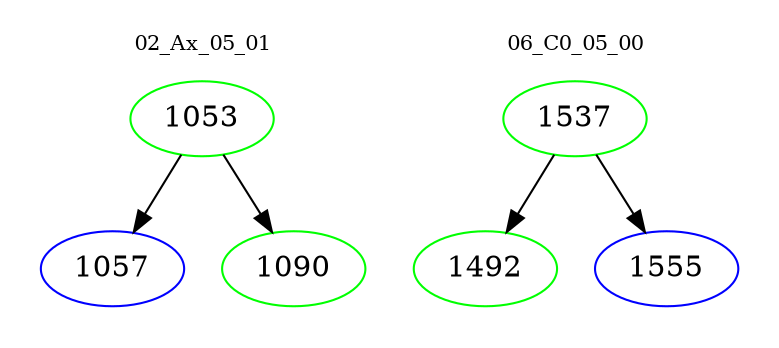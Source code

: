 digraph{
subgraph cluster_0 {
color = white
label = "02_Ax_05_01";
fontsize=10;
T0_1053 [label="1053", color="green"]
T0_1053 -> T0_1057 [color="black"]
T0_1057 [label="1057", color="blue"]
T0_1053 -> T0_1090 [color="black"]
T0_1090 [label="1090", color="green"]
}
subgraph cluster_1 {
color = white
label = "06_C0_05_00";
fontsize=10;
T1_1537 [label="1537", color="green"]
T1_1537 -> T1_1492 [color="black"]
T1_1492 [label="1492", color="green"]
T1_1537 -> T1_1555 [color="black"]
T1_1555 [label="1555", color="blue"]
}
}
